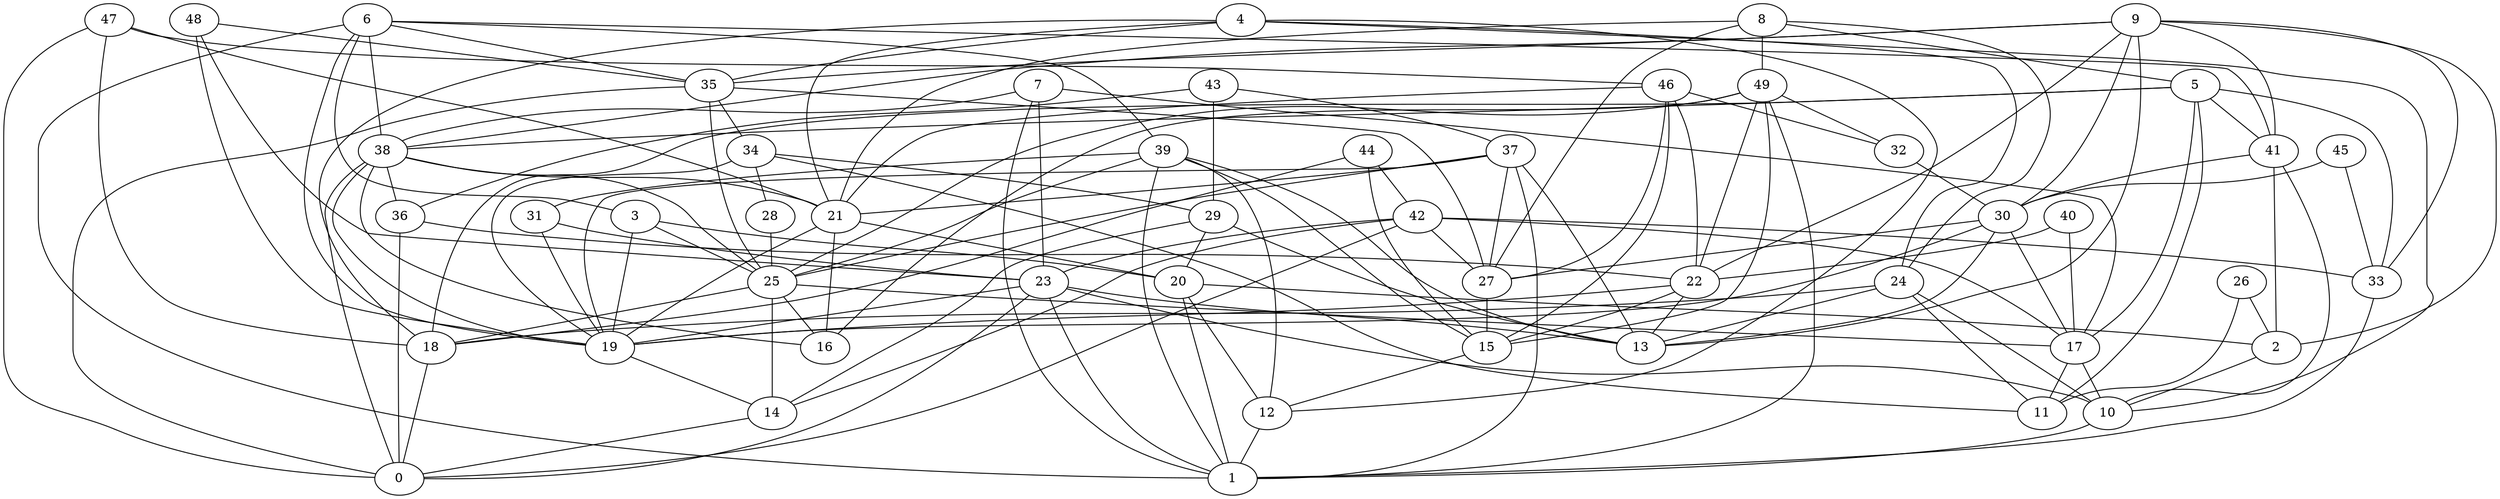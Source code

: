 digraph GG_graph {

subgraph G_graph {
edge [color = black]
"43" -> "29" [dir = none]
"43" -> "36" [dir = none]
"47" -> "0" [dir = none]
"24" -> "18" [dir = none]
"31" -> "19" [dir = none]
"8" -> "5" [dir = none]
"20" -> "1" [dir = none]
"9" -> "38" [dir = none]
"4" -> "24" [dir = none]
"4" -> "10" [dir = none]
"33" -> "1" [dir = none]
"41" -> "10" [dir = none]
"41" -> "2" [dir = none]
"7" -> "38" [dir = none]
"15" -> "12" [dir = none]
"42" -> "14" [dir = none]
"42" -> "17" [dir = none]
"49" -> "1" [dir = none]
"49" -> "25" [dir = none]
"39" -> "15" [dir = none]
"39" -> "13" [dir = none]
"39" -> "25" [dir = none]
"25" -> "17" [dir = none]
"5" -> "41" [dir = none]
"5" -> "17" [dir = none]
"40" -> "22" [dir = none]
"40" -> "17" [dir = none]
"46" -> "27" [dir = none]
"35" -> "34" [dir = none]
"35" -> "25" [dir = none]
"48" -> "23" [dir = none]
"48" -> "19" [dir = none]
"34" -> "28" [dir = none]
"14" -> "0" [dir = none]
"37" -> "19" [dir = none]
"32" -> "30" [dir = none]
"26" -> "11" [dir = none]
"26" -> "2" [dir = none]
"38" -> "16" [dir = none]
"38" -> "36" [dir = none]
"38" -> "25" [dir = none]
"3" -> "19" [dir = none]
"6" -> "41" [dir = none]
"30" -> "27" [dir = none]
"30" -> "17" [dir = none]
"30" -> "19" [dir = none]
"45" -> "30" [dir = none]
"44" -> "15" [dir = none]
"21" -> "19" [dir = none]
"10" -> "1" [dir = none]
"23" -> "1" [dir = none]
"49" -> "15" [dir = none]
"2" -> "10" [dir = none]
"28" -> "25" [dir = none]
"45" -> "33" [dir = none]
"19" -> "14" [dir = none]
"24" -> "13" [dir = none]
"4" -> "12" [dir = none]
"20" -> "2" [dir = none]
"38" -> "21" [dir = none]
"8" -> "24" [dir = none]
"22" -> "15" [dir = none]
"31" -> "23" [dir = none]
"29" -> "20" [dir = none]
"41" -> "30" [dir = none]
"8" -> "21" [dir = none]
"48" -> "35" [dir = none]
"23" -> "19" [dir = none]
"20" -> "12" [dir = none]
"44" -> "18" [dir = none]
"8" -> "27" [dir = none]
"42" -> "0" [dir = none]
"24" -> "10" [dir = none]
"34" -> "29" [dir = none]
"42" -> "27" [dir = none]
"46" -> "15" [dir = none]
"37" -> "27" [dir = none]
"30" -> "13" [dir = none]
"8" -> "49" [dir = none]
"35" -> "27" [dir = none]
"37" -> "1" [dir = none]
"43" -> "37" [dir = none]
"12" -> "1" [dir = none]
"37" -> "25" [dir = none]
"9" -> "2" [dir = none]
"9" -> "41" [dir = none]
"9" -> "33" [dir = none]
"5" -> "38" [dir = none]
"23" -> "10" [dir = none]
"3" -> "20" [dir = none]
"5" -> "33" [dir = none]
"38" -> "19" [dir = none]
"29" -> "13" [dir = none]
"7" -> "23" [dir = none]
"46" -> "32" [dir = none]
"21" -> "16" [dir = none]
"27" -> "15" [dir = none]
"49" -> "22" [dir = none]
"49" -> "16" [dir = none]
"25" -> "14" [dir = none]
"7" -> "17" [dir = none]
"21" -> "20" [dir = none]
"47" -> "21" [dir = none]
"34" -> "11" [dir = none]
"39" -> "12" [dir = none]
"36" -> "0" [dir = none]
"6" -> "38" [dir = none]
"18" -> "0" [dir = none]
"37" -> "13" [dir = none]
"46" -> "22" [dir = none]
"37" -> "21" [dir = none]
"29" -> "14" [dir = none]
"5" -> "11" [dir = none]
"6" -> "19" [dir = none]
"42" -> "33" [dir = none]
"23" -> "0" [dir = none]
"25" -> "16" [dir = none]
"7" -> "1" [dir = none]
"6" -> "39" [dir = none]
"47" -> "18" [dir = none]
"39" -> "1" [dir = none]
"36" -> "22" [dir = none]
"44" -> "42" [dir = none]
"49" -> "32" [dir = none]
"9" -> "35" [dir = none]
"4" -> "18" [dir = none]
"23" -> "13" [dir = none]
"6" -> "3" [dir = none]
"47" -> "46" [dir = none]
"6" -> "1" [dir = none]
"9" -> "13" [dir = none]
"17" -> "10" [dir = none]
"6" -> "35" [dir = none]
"34" -> "19" [dir = none]
"9" -> "30" [dir = none]
"5" -> "18" [dir = none]
"35" -> "0" [dir = none]
"4" -> "35" [dir = none]
"3" -> "25" [dir = none]
"4" -> "21" [dir = none]
"24" -> "11" [dir = none]
"38" -> "0" [dir = none]
"22" -> "19" [dir = none]
"22" -> "13" [dir = none]
"39" -> "31" [dir = none]
"25" -> "18" [dir = none]
"9" -> "22" [dir = none]
"42" -> "23" [dir = none]
"46" -> "21" [dir = none]
"17" -> "11" [dir = none]
}

}
